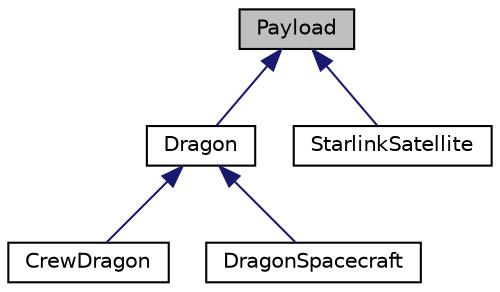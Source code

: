 digraph "Payload"
{
 // LATEX_PDF_SIZE
  edge [fontname="Helvetica",fontsize="10",labelfontname="Helvetica",labelfontsize="10"];
  node [fontname="Helvetica",fontsize="10",shape=record];
  Node1 [label="Payload",height=0.2,width=0.4,color="black", fillcolor="grey75", style="filled", fontcolor="black",tooltip=" "];
  Node1 -> Node2 [dir="back",color="midnightblue",fontsize="10",style="solid",fontname="Helvetica"];
  Node2 [label="Dragon",height=0.2,width=0.4,color="black", fillcolor="white", style="filled",URL="$classDragon.html",tooltip=" "];
  Node2 -> Node3 [dir="back",color="midnightblue",fontsize="10",style="solid",fontname="Helvetica"];
  Node3 [label="CrewDragon",height=0.2,width=0.4,color="black", fillcolor="white", style="filled",URL="$classCrewDragon.html",tooltip="A concrete dragon class."];
  Node2 -> Node4 [dir="back",color="midnightblue",fontsize="10",style="solid",fontname="Helvetica"];
  Node4 [label="DragonSpacecraft",height=0.2,width=0.4,color="black", fillcolor="white", style="filled",URL="$classDragonSpacecraft.html",tooltip="A concrete dragon class."];
  Node1 -> Node5 [dir="back",color="midnightblue",fontsize="10",style="solid",fontname="Helvetica"];
  Node5 [label="StarlinkSatellite",height=0.2,width=0.4,color="black", fillcolor="white", style="filled",URL="$classStarlinkSatellite.html",tooltip="The StarlinkSatellite class. This class is used for the StarlinkSatellites that will become part of t..."];
}
